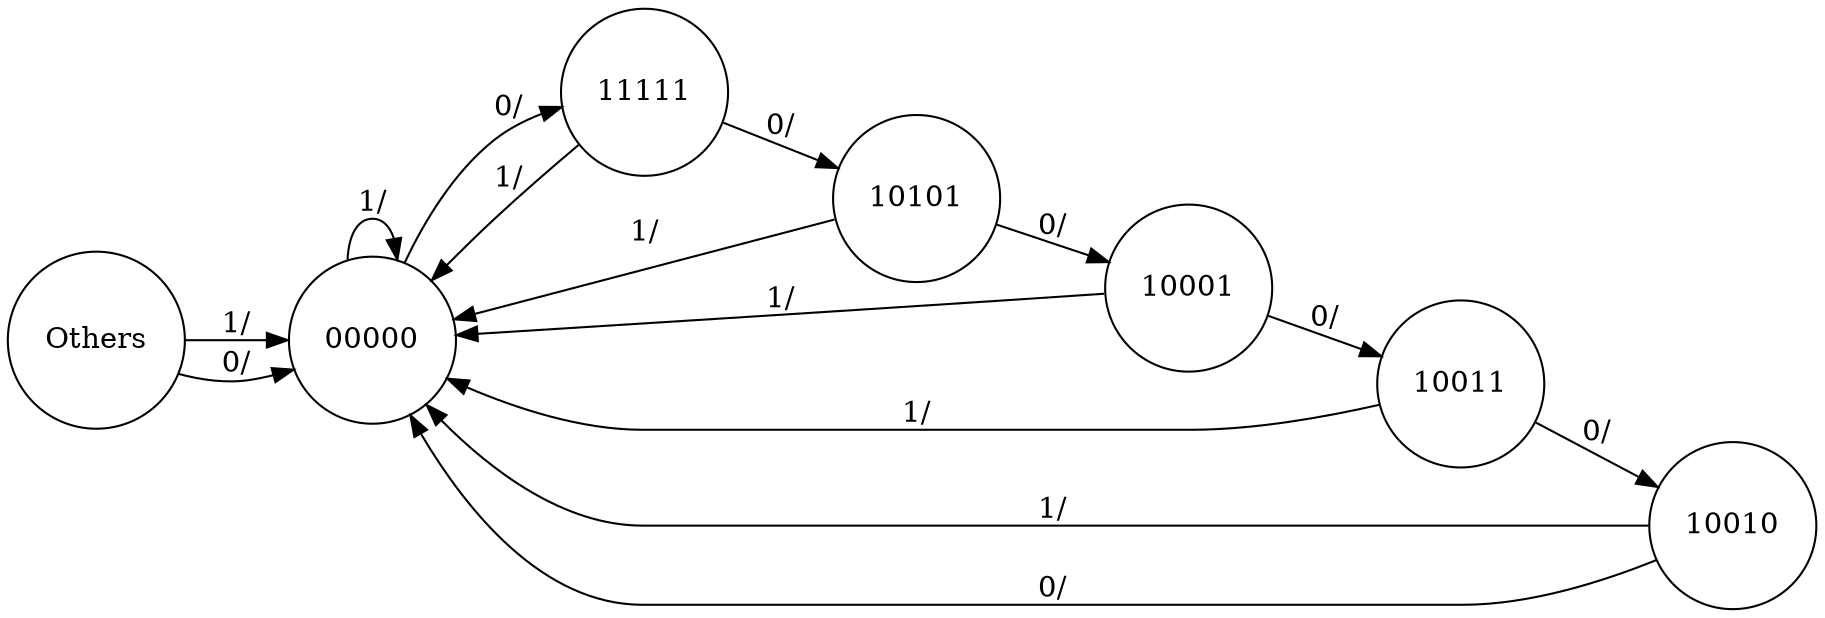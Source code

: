 digraph G {
    rankdir=LR
    node[shape=circle]
    A[label="00000"]
    B[label="11111"]
    C[label="10101"]
    D[label="10001"]
    E[label="10011"]
    F[label="10010"]
    O[label="Others"]

    A->B[label="0/"]
    B->C[label="0/"]
    C->D[label="0/"]
    D->E[label="0/"]
    E->F[label="0/"]
    A->A[label="1/"]
    B->A[label="1/"]
    C->A[label="1/"]
    D->A[label="1/"]
    E->A[label="1/"]
    F->A[label="1/"]
    F->A[label="0/"]

    O->A[label="1/"]
    O->A[label="0/"]
}